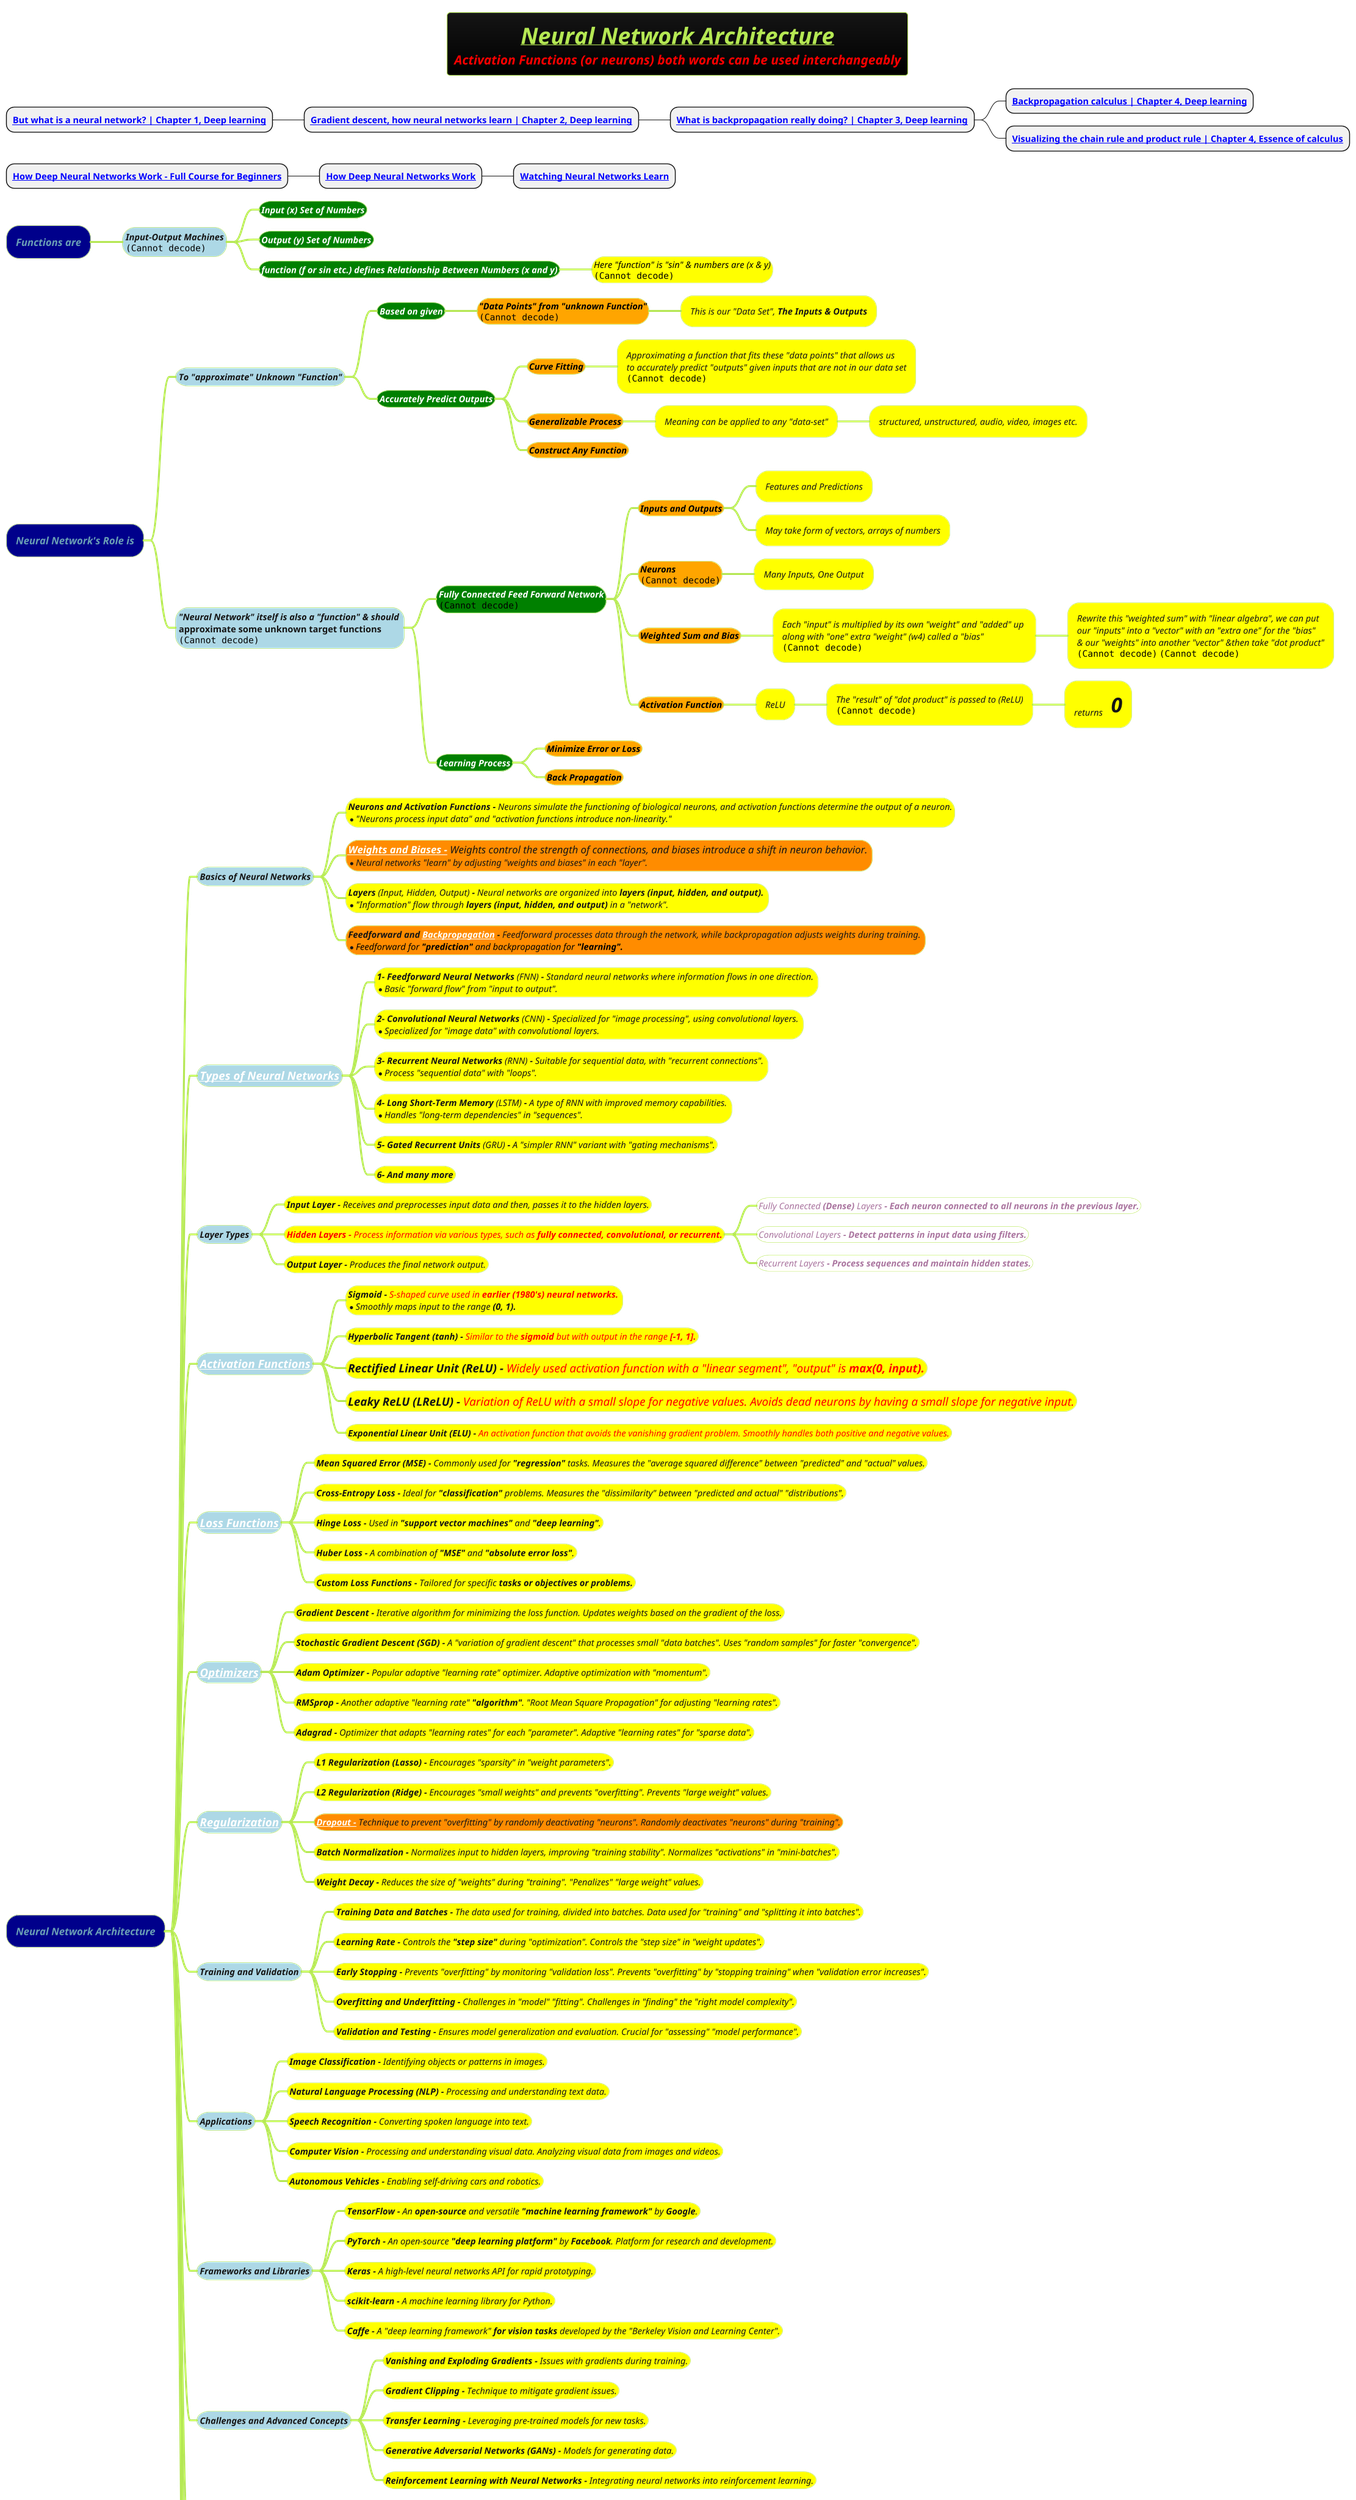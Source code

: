 @startmindmap

title =<i><b><u>Neural Network Architecture \n<color #red><i>Activation Functions (or neurons) both words can be used interchangeably
* <b>[[https://www.youtube.com/watch?v=aircAruvnKk&list=PLZHQObOWTQDNU6R1_67000Dx_ZCJB-3pi&ab_channel=3Blue1Brown But what is a neural network? | Chapter 1, Deep learning]]
** <b>[[https://www.youtube.com/watch?v=IHZwWFHWa-w&list=PLZHQObOWTQDNU6R1_67000Dx_ZCJB-3pi&index=2&ab_channel=3Blue1Brown Gradient descent, how neural networks learn | Chapter 2, Deep learning]]
*** <b>[[https://www.youtube.com/watch?v=Ilg3gGewQ5U&list=PLZHQObOWTQDNU6R1_67000Dx_ZCJB-3pi&index=3&ab_channel=3Blue1Brown What is backpropagation really doing? | Chapter 3, Deep learning]]
**** <b>[[https://www.youtube.com/watch?v=tIeHLnjs5U8&list=PLZHQObOWTQDNU6R1_67000Dx_ZCJB-3pi&index=4&ab_channel=3Blue1Brown Backpropagation calculus | Chapter 4, Deep learning]]
**** <b>[[https://www.youtube.com/watch?v=YG15m2VwSjA&list=PLZHQObOWTQDMsr9K-rj53DwVRMYO3t5Yr&index=5&ab_channel=3Blue1Brown Visualizing the chain rule and product rule | Chapter 4, Essence of calculus]]

* <b>[[https://www.youtube.com/watch?v=dPWYUELwIdM&ab_channel=freeCodeCamp.org How Deep Neural Networks Work - Full Course for Beginners]]
** <b>[[https://www.youtube.com/watch?v=ILsA4nyG7I0&list=PLVZqlMpoM6kaJX_2lLKjEhWI0NlqHfqzp&ab_channel=BrandonRohrer How Deep Neural Networks Work]]
*** <b>[[https://www.youtube.com/watch?v=TkwXa7Cvfr8&list=PL_UEf8P1IjTjsbPasIQf3jWfQnM0xt0ZN&index=4&ab_channel=EmergentGarden Watching Neural Networks Learn]]

!theme hacker

*[#darkblue] <i>Functions are
**[#lightblue] <i><size:14>Input-Output Machines\n<img:images/img.png>
***[#green] <b><i><size:14><color #white>Input (x) Set of Numbers
***[#green] <b><i><size:14><color #white>Output (y) Set of Numbers
***[#green] <b><i><size:14><color #white>function (f or sin etc.) defines Relationship Between Numbers (x and y)
****[#yellow] <i><size:14><color #black>Here "function" is "sin" & numbers are (x & y)\n<img:images/img_1.png>

*[#darkblue] <i>Neural Network's Role is
**[#lightblue] <i><size:14>To "approximate" Unknown "Function"
***[#green] <b><i><size:14><color #white>Based on given
****[#orange] <color #black><b><i><size:14>"Data Points" from "unknown Function"\n<img:images/img_2.png>
*****[#yellow] <i><size:14>This is our "Data Set", <b><i>The Inputs & Outputs
***[#green] <b><i><size:14><color #white>Accurately Predict Outputs
****[#orange] <color #black><b><i><size:14>Curve Fitting
*****[#yellow] <i><size:14>Approximating a function that fits these "data points" that allows us \n<i><size:14>to accurately predict "outputs" given inputs that are not in our data set\n<img:images/img_3.png>
****[#orange] <color #black><b><i><size:14>Generalizable Process
*****[#yellow] <i><size:14>Meaning can be applied to any "data-set"
******[#yellow] <i><size:14>structured, unstructured, audio, video, images etc.
****[#orange] <color #black><b><i><size:14>Construct Any Function
**[#lightblue] <i><size:14>"Neural Network" itself is also a "function" & should \napproximate some unknown target functions\n<img:images/img_4.png>
***[#green] <b><i><size:14><color #white>Fully Connected Feed Forward Network\n<img:images/img_5.png>
****[#orange] <color #black><b><i><size:14>Inputs and Outputs
*****[#yellow] <i><size:14>Features and Predictions
*****[#yellow] <i><size:14>May take form of vectors, arrays of numbers
****[#orange] <color #black><b><i><size:14>Neurons\n<img:images/img_6.png>
*****[#yellow] <i><size:14>Many Inputs, One Output
****[#orange] <color #black><b><i><size:14>Weighted Sum and Bias
*****[#yellow] <i><size:14>Each "input" is multiplied by its own "weight" and "added" up \n<i><size:14>along with "one" extra "weight" (w4) called a "bias" \n<img:images/img_7.png>
******[#yellow] <i><size:14>Rewrite this "weighted sum" with "linear algebra", we can put \n<i><size:14>our "inputs" into a "vector" with an "extra one" for the "bias" \n<i><size:14>& our "weights" into another "vector" &then take "dot product"\n<img:images/img_8.png> <img:images/img_9.png>
****[#orange] <color #black><b><i><size:14>Activation Function
*****[#yellow] <i><size:14>ReLU
******[#yellow] <i><size:14>The "result" of "dot product" is passed to (ReLU)\n<img:images/img_10.png>
*******[#yellow] <i><size:14>returns \t<b><size:32>0
***[#green] <b><i><size:14><color #white>Learning Process
****[#orange] <color #black><b><i><size:14>Minimize Error or Loss
****[#orange] <color #black><b><i><size:14>Back Propagation


*[#darkblue] <i>Neural Network Architecture
**[#lightblue] <i>Basics of Neural Networks
***[#yellow] <i><size:14>**Neurons and Activation Functions -** Neurons simulate the functioning of biological neurons, and activation functions determine the output of a neuron.\n*<size:14><i>"Neurons process input data" and "activation functions introduce non-linearity."
***[#darkorange] <i><size:16>**[[Weights-and-Biases.puml Weights and Biases -]]** Weights control the strength of connections, and biases introduce a shift in neuron behavior. \n*<size:14><i>Neural networks "learn" by adjusting "weights and biases" in each "layer".
***[#yellow] <i><size:14>**Layers **(Input, Hidden, Output)** -** Neural networks are organized into **layers (input, hidden, and output).** \n* <size:14><i>"Information" flow through **layers (input, hidden, and output)** in a "network".
***[#darkorange] <i><size:14>**Feedforward and [[Backpropagation.puml Backpropagation]] -** Feedforward processes data through the network, while backpropagation adjusts weights during training. \n* <color #black><size:14><i>Feedforward for **"prediction"** and backpropagation for <b>"learning".

**[#lightblue] <i><size:18>[[Neural-Network-Types.puml Types of Neural Networks]]
***[#yellow] <i><size:14>**1- Feedforward Neural Networks **(FNN)** -** Standard neural networks where information flows in one direction. \n* <size:14><i>Basic "forward flow" from "input to output".
***[#yellow] <i><size:14>**2- Convolutional Neural Networks **(CNN)** -** Specialized for "image processing", using convolutional layers. \n* <size:14><i>Specialized for "image data" with convolutional layers.
***[#yellow] <i><size:14>**3- Recurrent Neural Networks **(RNN)** -** Suitable for sequential data, with "recurrent connections". \n* <size:14><i>Process "sequential data" with "loops".
***[#yellow] <i><size:14>**4- Long Short-Term Memory **(LSTM)** -** A type of RNN with improved memory capabilities. \n* <size:14><i>Handles "long-term dependencies" in "sequences".
***[#yellow] <i><size:14>**5- Gated Recurrent Units **(GRU)** -** A "simpler RNN" variant with "gating mechanisms".
***[#yellow] <i><size:14>**6- And many more**

**[#lightblue] <i>Layer Types
***[#yellow] <i><size:14>**Input Layer -** Receives and preprocesses input data and then, passes it to the hidden layers.
***[#yellow] <i><size:14><color #red>**Hidden Layers -** Process information via various types, such as **fully connected, convolutional, or recurrent.**
****[#white] <i><size:14>Fully Connected **(Dense)** Layers **- Each neuron connected to all neurons in the previous layer.**
****[#white] <i><size:14>Convolutional Layers **- Detect patterns in input data using filters.**
****[#white] <i><size:14>Recurrent Layers **- Process sequences and maintain hidden states.**
***[#yellow] <i><size:14>**Output Layer -** Produces the final network output.

**[#lightblue] <i><size:18>[[Activation-Functions.puml Activation Functions]]
***[#yellow] <i><size:14>**Sigmoid -** <color #red>S-shaped curve used in <b>earlier (1980's) neural networks. \n* <size:14><i>Smoothly maps input to the range **(0, 1).**
***[#yellow] <i><size:14>**Hyperbolic Tangent (tanh) -** <color #red>Similar to the **sigmoid** but with output in the range **[-1, 1].**
***[#yellow] <i><size:18>**Rectified Linear Unit (ReLU) -** <color #red>Widely used activation function with a "linear segment", "output" is **max(0, input).**
***[#yellow] <i><size:18>**Leaky ReLU (LReLU) -** <color #red>Variation of ReLU with a small slope for negative values. Avoids dead neurons by having a small slope for negative input.
***[#yellow] <i><size:14>**Exponential Linear Unit (ELU) -** <color #red>An activation function that avoids the vanishing gradient problem. Smoothly handles both positive and negative values.

**[#lightblue] <size:18><i>[[Loss-Functions.puml Loss Functions]]
***[#yellow] <i><size:14>**Mean Squared Error (MSE) -** Commonly used for **"regression"** tasks. Measures the "average squared difference" between "predicted" and "actual" values.
***[#yellow] <i><size:14>**Cross-Entropy Loss -** Ideal for **"classification"** problems. Measures the "dissimilarity" between "predicted and actual" "distributions".
***[#yellow] <i><size:14>**Hinge Loss -** Used in **"support vector machines"** and **"deep learning"**.
***[#yellow] <i><size:14>**Huber Loss -** A combination of **"MSE"** and **"absolute error loss"**.
***[#yellow] <i><size:14>**Custom Loss Functions -** Tailored for specific **tasks or objectives or problems.**

**[#lightblue] <size:18><i>[[Optimizers-in-Neural-Networks.puml Optimizers]]
***[#yellow] <i><size:14>**Gradient Descent -** Iterative algorithm for minimizing the loss function. Updates weights based on the gradient of the loss.
***[#yellow] <i><size:14>**Stochastic Gradient Descent (SGD) -** A "variation of gradient descent" that processes small "data batches". Uses "random samples" for faster "convergence".
***[#yellow] <i><size:14>**Adam Optimizer -** Popular adaptive "learning rate" optimizer. Adaptive optimization with "momentum".
***[#yellow] <i><size:14>**RMSprop -** Another adaptive "learning rate" **"algorithm"**. "Root Mean Square Propagation" for adjusting "learning rates".
***[#yellow] <i><size:14>**Adagrad -** Optimizer that adapts "learning rates" for each "parameter". Adaptive "learning rates" for "sparse data".

**[#lightblue] <size:18><i>[[Regularization-in-Neural-Networks.puml Regularization]]
***[#yellow] <i><size:14>**L1 Regularization (Lasso) -** Encourages "sparsity" in "weight parameters".
***[#yellow] <i><size:14>**L2 Regularization (Ridge) -** Encourages "small weights" and prevents "overfitting". Prevents "large weight" values.
***[#darkorange] <i><size:14>**[[Dropout-in-Neural-Networks.puml Dropout -]]** Technique to prevent "overfitting" by randomly deactivating "neurons". Randomly deactivates "neurons" during "training".
***[#yellow] <i><size:14>**Batch Normalization -** Normalizes input to hidden layers, improving "training stability". Normalizes "activations" in "mini-batches".
***[#yellow] <i><size:14>**Weight Decay -** Reduces the size of "weights" during "training". "Penalizes" "large weight" values.

**[#lightblue] <i>Training and Validation
***[#yellow] <i><size:14>**Training Data and Batches -** The data used for training, divided into batches. Data used for "training" and "splitting it into batches".
***[#yellow] <i><size:14>**Learning Rate -** Controls the **"step size"** during "optimization". Controls the "step size" in "weight updates".
***[#yellow] <i><size:14>**Early Stopping -** Prevents "overfitting" by monitoring "validation loss". Prevents "overfitting" by "stopping training" when "validation error increases".
***[#yellow] <i><size:14>**Overfitting and Underfitting -** Challenges in "model" "fitting". Challenges in "finding" the "right model complexity".
***[#yellow] <i><size:14>**Validation and Testing -** Ensures model generalization and evaluation. Crucial for "assessing" "model performance".

**[#lightblue] <i>Applications
***[#yellow] <i><size:14>**Image Classification -** Identifying objects or patterns in images.
***[#yellow] <i><size:14>**Natural Language Processing (NLP) -** Processing and understanding text data.
***[#yellow] <i><size:14>**Speech Recognition -** Converting spoken language into text.
***[#yellow] <i><size:14>**Computer Vision -** Processing and understanding visual data. Analyzing visual data from images and videos.
***[#yellow] <i><size:14>**Autonomous Vehicles -** Enabling self-driving cars and robotics.

**[#lightblue] <i>Frameworks and Libraries
***[#yellow] <i><size:14>**TensorFlow -** An **open-source** and versatile **"machine learning framework"** by **Google**.
***[#yellow] <i><size:14>**PyTorch -** An open-source **"deep learning platform"** by **Facebook**. Platform for research and development.
***[#yellow] <i><size:14>**Keras -** A high-level neural networks API for rapid prototyping.
***[#yellow] <i><size:14>**scikit-learn -** A machine learning library for Python.
***[#yellow] <i><size:14>**Caffe -** A "deep learning framework" **for vision tasks** developed by the "Berkeley Vision and Learning Center".

**[#lightblue] <i>Challenges and Advanced Concepts
***[#yellow] <i><size:14>**Vanishing and Exploding Gradients -** Issues with gradients during training.
***[#yellow] <i><size:14>**Gradient Clipping -** Technique to mitigate gradient issues.
***[#yellow] <i><size:14>**Transfer Learning -** Leveraging pre-trained models for new tasks.
***[#yellow] <i><size:14>**Generative Adversarial Networks (GANs) -** Models for generating data.
***[#yellow] <i><size:14>**Reinforcement Learning with Neural Networks -** Integrating neural networks into reinforcement learning.

**[#lightblue] <i>Interdisciplinary Fields
***[#yellow] <i><size:14>**Artificial Intelligence (AI) -** "Neural networks" are a "key component" of AI. "Neural networks" play a "central role" in AI.
***[#yellow] <i><size:14>**Machine Learning (ML) -** A subset of AI that heavily relies on neural networks.
***[#yellow] <i><size:14>**Deep Learning -** A subfield of ML focused on neural networks.
***[#yellow] <i><size:14>**Cognitive Computing -** Emulating human-like thinking and reasoning.
***[#yellow] <i><size:18><color #red>**Neural Network Hardware -** Specialized hardware for efficient neural network execution.

**[#lightblue] <i>Ethical and Legal Considerations
***[#darkorange] <i><size:14>**[[Biases-and-Bias-Neurons.puml Bias and Fairness -]]** Addressing biases in training data and models.
***[#yellow] <i><size:14>**Privacy Concerns -** Protecting sensitive data in AI applications.
***[#yellow] <i><size:14>**Regulatory Compliance -** Adhering to legal and ethical standards.
***[#yellow] <i><size:14>**Responsible AI -** Ensuring AI systems make ethical decisions.

**[#lightblue] <i>Future Developments
***[#yellow] <i><size:14>**Architectural Innovations -** Ongoing advancements in "neural network design".
***[#yellow] <i><size:18><color #red>**Explainable AI (XAI) -** Making "AI decision-making" more "transparent".
***[#yellow] <i><size:14>**Human-Machine Collaboration -** Synergy between AI and human intelligence.
***[#yellow] <i><size:14>**Integration with IoT -** Neural networks in the Internet of Things **(IoT)**.
***[#yellow] <i><size:14>**Quantum Computing and Neural Networks -** Potential synergy between "quantum computing" and "deep learning".

**[#lightblue] <i>Research Areas and Unsolved Problems
***[#yellow] <i><size:14>**Explainability in Deep Learning -** Making neural network decisions "understandable".
***[#yellow] <i><size:14>**Compositional and Symbolic Reasoning -** Enhancing AI's "reasoning capabilities".
***[#yellow] <i><size:14>**AI Safety and Robustness -** Ensuring AI systems are safe and reliable.
***[#yellow] <i><size:14>**Generalization in Neural Networks -** Understanding and improving **"generalization".**
***[#yellow] <i><size:14>**Conscious AI and Cognitive Science -** Exploring AI with "human-like cognitive abilities".
@endmindmap
